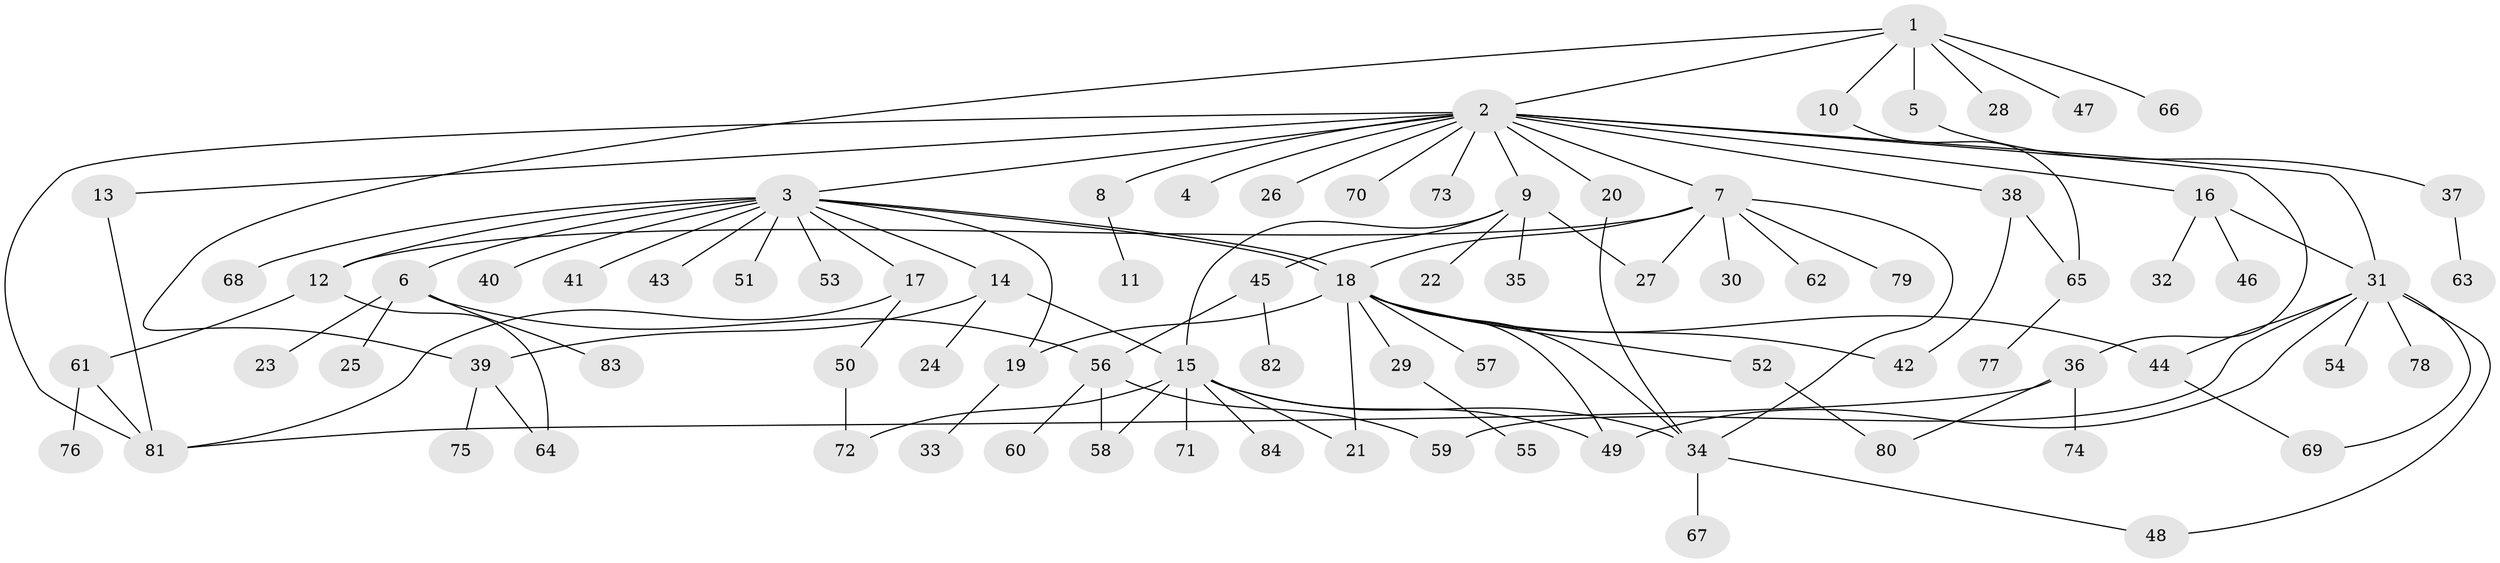 // Generated by graph-tools (version 1.1) at 2025/11/02/27/25 16:11:12]
// undirected, 84 vertices, 112 edges
graph export_dot {
graph [start="1"]
  node [color=gray90,style=filled];
  1;
  2;
  3;
  4;
  5;
  6;
  7;
  8;
  9;
  10;
  11;
  12;
  13;
  14;
  15;
  16;
  17;
  18;
  19;
  20;
  21;
  22;
  23;
  24;
  25;
  26;
  27;
  28;
  29;
  30;
  31;
  32;
  33;
  34;
  35;
  36;
  37;
  38;
  39;
  40;
  41;
  42;
  43;
  44;
  45;
  46;
  47;
  48;
  49;
  50;
  51;
  52;
  53;
  54;
  55;
  56;
  57;
  58;
  59;
  60;
  61;
  62;
  63;
  64;
  65;
  66;
  67;
  68;
  69;
  70;
  71;
  72;
  73;
  74;
  75;
  76;
  77;
  78;
  79;
  80;
  81;
  82;
  83;
  84;
  1 -- 2;
  1 -- 5;
  1 -- 10;
  1 -- 28;
  1 -- 39;
  1 -- 47;
  1 -- 66;
  2 -- 3;
  2 -- 4;
  2 -- 7;
  2 -- 8;
  2 -- 9;
  2 -- 13;
  2 -- 16;
  2 -- 20;
  2 -- 26;
  2 -- 31;
  2 -- 36;
  2 -- 38;
  2 -- 70;
  2 -- 73;
  2 -- 81;
  3 -- 6;
  3 -- 12;
  3 -- 14;
  3 -- 17;
  3 -- 18;
  3 -- 18;
  3 -- 19;
  3 -- 40;
  3 -- 41;
  3 -- 43;
  3 -- 51;
  3 -- 53;
  3 -- 68;
  5 -- 37;
  6 -- 23;
  6 -- 25;
  6 -- 56;
  6 -- 83;
  7 -- 12;
  7 -- 18;
  7 -- 27;
  7 -- 30;
  7 -- 34;
  7 -- 62;
  7 -- 79;
  8 -- 11;
  9 -- 15;
  9 -- 22;
  9 -- 27;
  9 -- 35;
  9 -- 45;
  10 -- 65;
  12 -- 61;
  12 -- 64;
  13 -- 81;
  14 -- 15;
  14 -- 24;
  14 -- 39;
  15 -- 21;
  15 -- 34;
  15 -- 49;
  15 -- 58;
  15 -- 71;
  15 -- 72;
  15 -- 84;
  16 -- 31;
  16 -- 32;
  16 -- 46;
  17 -- 50;
  17 -- 81;
  18 -- 19;
  18 -- 21;
  18 -- 29;
  18 -- 34;
  18 -- 42;
  18 -- 44;
  18 -- 49;
  18 -- 52;
  18 -- 57;
  19 -- 33;
  20 -- 34;
  29 -- 55;
  31 -- 44;
  31 -- 48;
  31 -- 49;
  31 -- 54;
  31 -- 59;
  31 -- 69;
  31 -- 78;
  34 -- 48;
  34 -- 67;
  36 -- 74;
  36 -- 80;
  36 -- 81;
  37 -- 63;
  38 -- 42;
  38 -- 65;
  39 -- 64;
  39 -- 75;
  44 -- 69;
  45 -- 56;
  45 -- 82;
  50 -- 72;
  52 -- 80;
  56 -- 58;
  56 -- 59;
  56 -- 60;
  61 -- 76;
  61 -- 81;
  65 -- 77;
}
